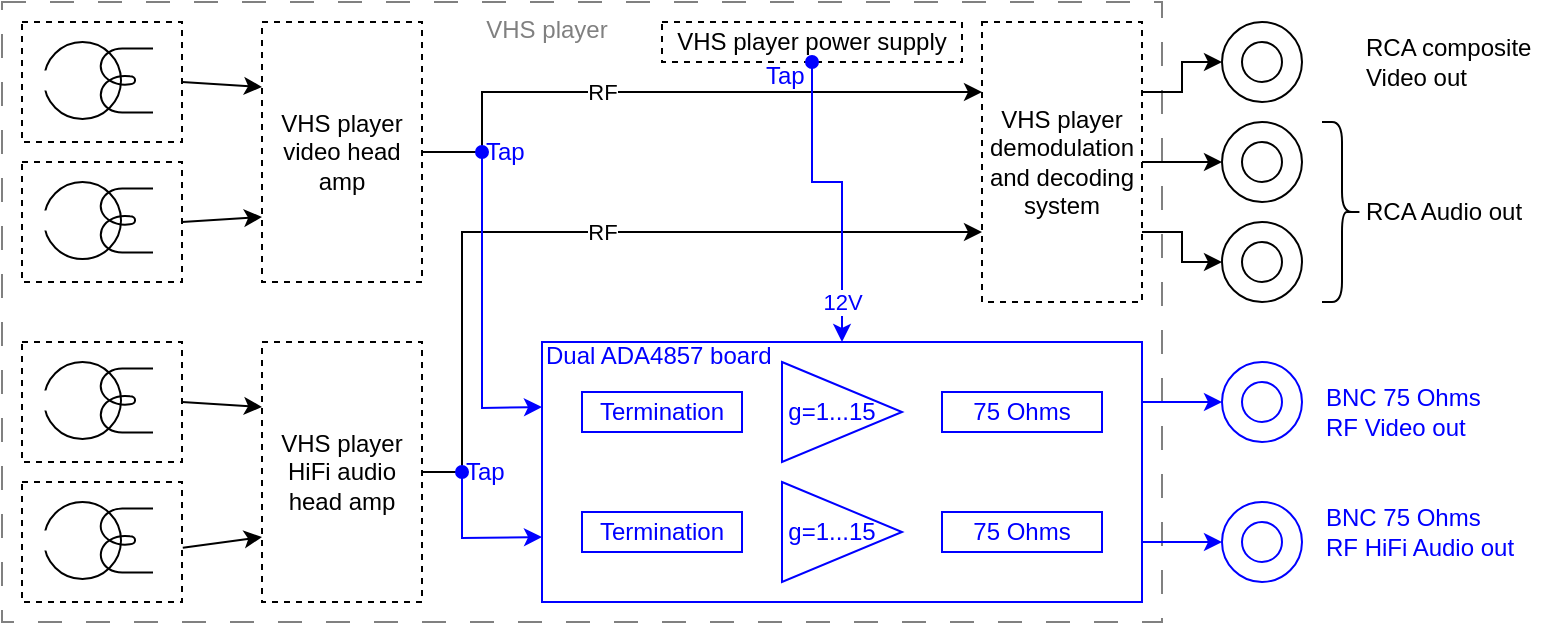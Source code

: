 <mxfile version="22.1.16" type="device">
  <diagram name="Page-1" id="p3KQRdxBeXP7UBV915tr">
    <mxGraphModel dx="1195" dy="705" grid="1" gridSize="10" guides="1" tooltips="1" connect="1" arrows="1" fold="1" page="1" pageScale="1" pageWidth="3300" pageHeight="2339" math="0" shadow="0">
      <root>
        <mxCell id="0" />
        <mxCell id="SuYl14U67chbm-75RH6X-70" value="player box" style="locked=1;" parent="0" />
        <mxCell id="SuYl14U67chbm-75RH6X-71" value="VHS player" style="rounded=0;whiteSpace=wrap;html=1;fillColor=none;dashed=1;dashPattern=12 12;align=center;verticalAlign=top;spacing=2;spacingTop=0;spacingLeft=-35;fontColor=#808080;strokeColor=#808080;" parent="SuYl14U67chbm-75RH6X-70" vertex="1">
          <mxGeometry x="470" y="310" width="580" height="310" as="geometry" />
        </mxCell>
        <mxCell id="1" style="" parent="0" />
        <mxCell id="SuYl14U67chbm-75RH6X-34" value="Dual ADA4857 board" style="rounded=0;whiteSpace=wrap;html=1;strokeColor=#0000FF;align=left;verticalAlign=top;spacingTop=-7;fontColor=#0000FF;" parent="1" vertex="1">
          <mxGeometry x="740" y="480" width="300" height="130" as="geometry" />
        </mxCell>
        <mxCell id="SuYl14U67chbm-75RH6X-6" value="" style="group" parent="1" vertex="1" connectable="0">
          <mxGeometry x="480" y="320" width="80" height="60" as="geometry" />
        </mxCell>
        <mxCell id="SuYl14U67chbm-75RH6X-2" value="" style="ellipse;whiteSpace=wrap;html=1;aspect=fixed;container=0;" parent="SuYl14U67chbm-75RH6X-6" vertex="1">
          <mxGeometry x="11" y="10" width="38.5" height="38.5" as="geometry" />
        </mxCell>
        <mxCell id="SuYl14U67chbm-75RH6X-3" value="" style="pointerEvents=1;verticalLabelPosition=bottom;shadow=0;dashed=0;align=center;html=1;verticalAlign=top;shape=mxgraph.electrical.inductors.half_inductor;rotation=-90;container=0;" parent="SuYl14U67chbm-75RH6X-6" vertex="1">
          <mxGeometry x="34.5" y="14.25" width="32" height="30" as="geometry" />
        </mxCell>
        <mxCell id="SuYl14U67chbm-75RH6X-4" value="" style="rounded=0;whiteSpace=wrap;html=1;strokeColor=none;container=0;" parent="SuYl14U67chbm-75RH6X-6" vertex="1">
          <mxGeometry x="1" y="24.25" width="30" height="10" as="geometry" />
        </mxCell>
        <mxCell id="SuYl14U67chbm-75RH6X-5" value="" style="rounded=0;whiteSpace=wrap;html=1;fillColor=none;align=left;verticalAlign=top;dashed=1;spacing=2;spacingTop=-6;" parent="SuYl14U67chbm-75RH6X-6" vertex="1">
          <mxGeometry width="80" height="60" as="geometry" />
        </mxCell>
        <mxCell id="SuYl14U67chbm-75RH6X-7" value="" style="group" parent="1" vertex="1" connectable="0">
          <mxGeometry x="480" y="390" width="80" height="60" as="geometry" />
        </mxCell>
        <mxCell id="SuYl14U67chbm-75RH6X-8" value="" style="ellipse;whiteSpace=wrap;html=1;aspect=fixed;container=0;" parent="SuYl14U67chbm-75RH6X-7" vertex="1">
          <mxGeometry x="11" y="10" width="38.5" height="38.5" as="geometry" />
        </mxCell>
        <mxCell id="SuYl14U67chbm-75RH6X-9" value="" style="pointerEvents=1;verticalLabelPosition=bottom;shadow=0;dashed=0;align=center;html=1;verticalAlign=top;shape=mxgraph.electrical.inductors.half_inductor;rotation=-90;container=0;" parent="SuYl14U67chbm-75RH6X-7" vertex="1">
          <mxGeometry x="34.5" y="14.25" width="32" height="30" as="geometry" />
        </mxCell>
        <mxCell id="SuYl14U67chbm-75RH6X-10" value="" style="rounded=0;whiteSpace=wrap;html=1;strokeColor=none;container=0;" parent="SuYl14U67chbm-75RH6X-7" vertex="1">
          <mxGeometry x="1" y="24.25" width="30" height="10" as="geometry" />
        </mxCell>
        <mxCell id="SuYl14U67chbm-75RH6X-11" value="" style="rounded=0;whiteSpace=wrap;html=1;fillColor=none;align=left;verticalAlign=top;dashed=1;spacing=2;spacingTop=-6;" parent="SuYl14U67chbm-75RH6X-7" vertex="1">
          <mxGeometry width="80" height="60" as="geometry" />
        </mxCell>
        <mxCell id="SuYl14U67chbm-75RH6X-12" value="" style="group" parent="1" vertex="1" connectable="0">
          <mxGeometry x="480" y="480" width="80" height="60" as="geometry" />
        </mxCell>
        <mxCell id="SuYl14U67chbm-75RH6X-13" value="" style="ellipse;whiteSpace=wrap;html=1;aspect=fixed;container=0;" parent="SuYl14U67chbm-75RH6X-12" vertex="1">
          <mxGeometry x="11" y="10" width="38.5" height="38.5" as="geometry" />
        </mxCell>
        <mxCell id="SuYl14U67chbm-75RH6X-14" value="" style="pointerEvents=1;verticalLabelPosition=bottom;shadow=0;dashed=0;align=center;html=1;verticalAlign=top;shape=mxgraph.electrical.inductors.half_inductor;rotation=-90;container=0;" parent="SuYl14U67chbm-75RH6X-12" vertex="1">
          <mxGeometry x="34.5" y="14.25" width="32" height="30" as="geometry" />
        </mxCell>
        <mxCell id="SuYl14U67chbm-75RH6X-15" value="" style="rounded=0;whiteSpace=wrap;html=1;strokeColor=none;container=0;" parent="SuYl14U67chbm-75RH6X-12" vertex="1">
          <mxGeometry x="1" y="24.25" width="30" height="10" as="geometry" />
        </mxCell>
        <mxCell id="SuYl14U67chbm-75RH6X-16" value="" style="rounded=0;whiteSpace=wrap;html=1;fillColor=none;align=left;verticalAlign=top;dashed=1;spacing=2;spacingTop=-6;" parent="SuYl14U67chbm-75RH6X-12" vertex="1">
          <mxGeometry width="80" height="60" as="geometry" />
        </mxCell>
        <mxCell id="SuYl14U67chbm-75RH6X-17" value="" style="group" parent="1" vertex="1" connectable="0">
          <mxGeometry x="480" y="550" width="80" height="60" as="geometry" />
        </mxCell>
        <mxCell id="SuYl14U67chbm-75RH6X-18" value="" style="ellipse;whiteSpace=wrap;html=1;aspect=fixed;container=0;" parent="SuYl14U67chbm-75RH6X-17" vertex="1">
          <mxGeometry x="11" y="10" width="38.5" height="38.5" as="geometry" />
        </mxCell>
        <mxCell id="SuYl14U67chbm-75RH6X-19" value="" style="pointerEvents=1;verticalLabelPosition=bottom;shadow=0;dashed=0;align=center;html=1;verticalAlign=top;shape=mxgraph.electrical.inductors.half_inductor;rotation=-90;container=0;" parent="SuYl14U67chbm-75RH6X-17" vertex="1">
          <mxGeometry x="34.5" y="14.25" width="32" height="30" as="geometry" />
        </mxCell>
        <mxCell id="SuYl14U67chbm-75RH6X-20" value="" style="rounded=0;whiteSpace=wrap;html=1;strokeColor=none;container=0;" parent="SuYl14U67chbm-75RH6X-17" vertex="1">
          <mxGeometry x="1" y="24.25" width="30" height="10" as="geometry" />
        </mxCell>
        <mxCell id="SuYl14U67chbm-75RH6X-21" value="" style="rounded=0;whiteSpace=wrap;html=1;fillColor=none;align=left;verticalAlign=top;dashed=1;spacing=2;spacingTop=-6;" parent="SuYl14U67chbm-75RH6X-17" vertex="1">
          <mxGeometry width="80" height="60" as="geometry" />
        </mxCell>
        <mxCell id="SuYl14U67chbm-75RH6X-22" value="VHS player&lt;br&gt;video head amp" style="rounded=0;whiteSpace=wrap;html=1;dashed=1;" parent="1" vertex="1">
          <mxGeometry x="600" y="320" width="80" height="130" as="geometry" />
        </mxCell>
        <mxCell id="SuYl14U67chbm-75RH6X-23" value="VHS player&lt;br&gt;HiFi audio head amp" style="rounded=0;whiteSpace=wrap;html=1;dashed=1;" parent="1" vertex="1">
          <mxGeometry x="600" y="480" width="80" height="130" as="geometry" />
        </mxCell>
        <mxCell id="SuYl14U67chbm-75RH6X-24" value="VHS player&lt;br&gt;demodulation and decoding system" style="rounded=0;whiteSpace=wrap;html=1;dashed=1;" parent="1" vertex="1">
          <mxGeometry x="960" y="320" width="80" height="140" as="geometry" />
        </mxCell>
        <mxCell id="SuYl14U67chbm-75RH6X-25" value="VHS player power supply" style="rounded=0;whiteSpace=wrap;html=1;dashed=1;" parent="1" vertex="1">
          <mxGeometry x="800" y="320" width="150" height="20" as="geometry" />
        </mxCell>
        <mxCell id="SuYl14U67chbm-75RH6X-28" value="" style="endArrow=classic;html=1;rounded=0;exitX=1;exitY=0.5;exitDx=0;exitDy=0;entryX=0;entryY=0.25;entryDx=0;entryDy=0;" parent="1" source="SuYl14U67chbm-75RH6X-5" target="SuYl14U67chbm-75RH6X-22" edge="1">
          <mxGeometry width="50" height="50" relative="1" as="geometry">
            <mxPoint x="640" y="500" as="sourcePoint" />
            <mxPoint x="690" y="450" as="targetPoint" />
          </mxGeometry>
        </mxCell>
        <mxCell id="SuYl14U67chbm-75RH6X-29" value="" style="endArrow=classic;html=1;rounded=0;exitX=1;exitY=0.5;exitDx=0;exitDy=0;entryX=0;entryY=0.75;entryDx=0;entryDy=0;" parent="1" source="SuYl14U67chbm-75RH6X-11" target="SuYl14U67chbm-75RH6X-22" edge="1">
          <mxGeometry width="50" height="50" relative="1" as="geometry">
            <mxPoint x="640" y="500" as="sourcePoint" />
            <mxPoint x="690" y="450" as="targetPoint" />
          </mxGeometry>
        </mxCell>
        <mxCell id="SuYl14U67chbm-75RH6X-30" value="" style="endArrow=classic;html=1;rounded=0;exitX=1;exitY=0.5;exitDx=0;exitDy=0;entryX=0;entryY=0.25;entryDx=0;entryDy=0;" parent="1" source="SuYl14U67chbm-75RH6X-16" target="SuYl14U67chbm-75RH6X-23" edge="1">
          <mxGeometry width="50" height="50" relative="1" as="geometry">
            <mxPoint x="640" y="500" as="sourcePoint" />
            <mxPoint x="690" y="450" as="targetPoint" />
          </mxGeometry>
        </mxCell>
        <mxCell id="SuYl14U67chbm-75RH6X-31" value="" style="endArrow=classic;html=1;rounded=0;exitX=1.005;exitY=0.547;exitDx=0;exitDy=0;exitPerimeter=0;entryX=0;entryY=0.75;entryDx=0;entryDy=0;" parent="1" source="SuYl14U67chbm-75RH6X-21" target="SuYl14U67chbm-75RH6X-23" edge="1">
          <mxGeometry width="50" height="50" relative="1" as="geometry">
            <mxPoint x="640" y="500" as="sourcePoint" />
            <mxPoint x="690" y="450" as="targetPoint" />
          </mxGeometry>
        </mxCell>
        <mxCell id="SuYl14U67chbm-75RH6X-32" value="RF" style="endArrow=classic;html=1;rounded=0;exitX=1;exitY=0.5;exitDx=0;exitDy=0;entryX=0;entryY=0.25;entryDx=0;entryDy=0;" parent="1" source="SuYl14U67chbm-75RH6X-22" target="SuYl14U67chbm-75RH6X-24" edge="1">
          <mxGeometry x="-0.226" width="50" height="50" relative="1" as="geometry">
            <mxPoint x="740" y="480" as="sourcePoint" />
            <mxPoint x="790" y="430" as="targetPoint" />
            <Array as="points">
              <mxPoint x="710" y="385" />
              <mxPoint x="710" y="355" />
            </Array>
            <mxPoint as="offset" />
          </mxGeometry>
        </mxCell>
        <mxCell id="SuYl14U67chbm-75RH6X-33" value="RF" style="endArrow=classic;html=1;rounded=0;exitX=1;exitY=0.5;exitDx=0;exitDy=0;entryX=0;entryY=0.75;entryDx=0;entryDy=0;" parent="1" source="SuYl14U67chbm-75RH6X-23" target="SuYl14U67chbm-75RH6X-24" edge="1">
          <mxGeometry x="0.05" width="50" height="50" relative="1" as="geometry">
            <mxPoint x="740" y="480" as="sourcePoint" />
            <mxPoint x="790" y="430" as="targetPoint" />
            <Array as="points">
              <mxPoint x="700" y="545" />
              <mxPoint x="700" y="425" />
            </Array>
            <mxPoint as="offset" />
          </mxGeometry>
        </mxCell>
        <mxCell id="SuYl14U67chbm-75RH6X-35" value="" style="endArrow=classic;html=1;rounded=0;entryX=0;entryY=0.75;entryDx=0;entryDy=0;strokeColor=#0000FF;startArrow=oval;startFill=1;" parent="1" target="SuYl14U67chbm-75RH6X-34" edge="1">
          <mxGeometry width="50" height="50" relative="1" as="geometry">
            <mxPoint x="700" y="545" as="sourcePoint" />
            <mxPoint x="890" y="470" as="targetPoint" />
            <Array as="points">
              <mxPoint x="700" y="578" />
            </Array>
          </mxGeometry>
        </mxCell>
        <mxCell id="SuYl14U67chbm-75RH6X-36" value="" style="endArrow=classic;html=1;rounded=0;entryX=0;entryY=0.25;entryDx=0;entryDy=0;strokeColor=#0000FF;startArrow=oval;startFill=1;" parent="1" target="SuYl14U67chbm-75RH6X-34" edge="1">
          <mxGeometry width="50" height="50" relative="1" as="geometry">
            <mxPoint x="710" y="385" as="sourcePoint" />
            <mxPoint x="890" y="470" as="targetPoint" />
            <Array as="points">
              <mxPoint x="710" y="513" />
            </Array>
          </mxGeometry>
        </mxCell>
        <mxCell id="SuYl14U67chbm-75RH6X-37" value="12V" style="endArrow=classic;html=1;rounded=0;exitX=0.5;exitY=1;exitDx=0;exitDy=0;entryX=0.5;entryY=0;entryDx=0;entryDy=0;strokeColor=#0000FF;fontColor=#0000FF;startArrow=oval;startFill=1;" parent="1" source="SuYl14U67chbm-75RH6X-25" target="SuYl14U67chbm-75RH6X-34" edge="1">
          <mxGeometry x="0.742" width="50" height="50" relative="1" as="geometry">
            <mxPoint x="800" y="530" as="sourcePoint" />
            <mxPoint x="850" y="480" as="targetPoint" />
            <Array as="points">
              <mxPoint x="875" y="400" />
              <mxPoint x="890" y="400" />
            </Array>
            <mxPoint as="offset" />
          </mxGeometry>
        </mxCell>
        <mxCell id="SuYl14U67chbm-75RH6X-38" value="g=1...15&amp;nbsp; &amp;nbsp;" style="triangle;whiteSpace=wrap;html=1;strokeColor=#0000FF;fontColor=#0000FF;" parent="1" vertex="1">
          <mxGeometry x="860" y="490" width="60" height="50" as="geometry" />
        </mxCell>
        <mxCell id="SuYl14U67chbm-75RH6X-42" value="Termination" style="rounded=0;whiteSpace=wrap;html=1;strokeColor=#0000FF;fontColor=#0000FF;" parent="1" vertex="1">
          <mxGeometry x="760" y="505" width="80" height="20" as="geometry" />
        </mxCell>
        <mxCell id="SuYl14U67chbm-75RH6X-43" value="Termination" style="rounded=0;whiteSpace=wrap;html=1;strokeColor=#0000FF;fontColor=#0000FF;" parent="1" vertex="1">
          <mxGeometry x="760" y="565" width="80" height="20" as="geometry" />
        </mxCell>
        <mxCell id="SuYl14U67chbm-75RH6X-44" value="g=1...15&amp;nbsp; &amp;nbsp;" style="triangle;whiteSpace=wrap;html=1;strokeColor=#0000FF;fontColor=#0000FF;" parent="1" vertex="1">
          <mxGeometry x="860" y="550" width="60" height="50" as="geometry" />
        </mxCell>
        <mxCell id="SuYl14U67chbm-75RH6X-45" value="75 Ohms" style="rounded=0;whiteSpace=wrap;html=1;strokeColor=#0000FF;fontColor=#0000FF;" parent="1" vertex="1">
          <mxGeometry x="940" y="505" width="80" height="20" as="geometry" />
        </mxCell>
        <mxCell id="SuYl14U67chbm-75RH6X-46" value="75 Ohms" style="rounded=0;whiteSpace=wrap;html=1;strokeColor=#0000FF;fontColor=#0000FF;" parent="1" vertex="1">
          <mxGeometry x="940" y="565" width="80" height="20" as="geometry" />
        </mxCell>
        <mxCell id="SuYl14U67chbm-75RH6X-48" value="" style="ellipse;whiteSpace=wrap;html=1;aspect=fixed;" parent="1" vertex="1">
          <mxGeometry x="1080" y="320" width="40" height="40" as="geometry" />
        </mxCell>
        <mxCell id="SuYl14U67chbm-75RH6X-49" value="" style="ellipse;whiteSpace=wrap;html=1;aspect=fixed;" parent="1" vertex="1">
          <mxGeometry x="1080" y="370" width="40" height="40" as="geometry" />
        </mxCell>
        <mxCell id="SuYl14U67chbm-75RH6X-50" value="" style="ellipse;whiteSpace=wrap;html=1;aspect=fixed;" parent="1" vertex="1">
          <mxGeometry x="1080" y="420" width="40" height="40" as="geometry" />
        </mxCell>
        <mxCell id="SuYl14U67chbm-75RH6X-51" value="" style="ellipse;whiteSpace=wrap;html=1;aspect=fixed;" parent="1" vertex="1">
          <mxGeometry x="1090" y="330" width="20" height="20" as="geometry" />
        </mxCell>
        <mxCell id="SuYl14U67chbm-75RH6X-52" value="" style="ellipse;whiteSpace=wrap;html=1;aspect=fixed;" parent="1" vertex="1">
          <mxGeometry x="1090" y="380" width="20" height="20" as="geometry" />
        </mxCell>
        <mxCell id="SuYl14U67chbm-75RH6X-53" value="" style="ellipse;whiteSpace=wrap;html=1;aspect=fixed;" parent="1" vertex="1">
          <mxGeometry x="1090" y="430" width="20" height="20" as="geometry" />
        </mxCell>
        <mxCell id="SuYl14U67chbm-75RH6X-54" value="" style="endArrow=classic;html=1;rounded=0;exitX=1;exitY=0.25;exitDx=0;exitDy=0;entryX=0;entryY=0.5;entryDx=0;entryDy=0;" parent="1" source="SuYl14U67chbm-75RH6X-24" target="SuYl14U67chbm-75RH6X-48" edge="1">
          <mxGeometry width="50" height="50" relative="1" as="geometry">
            <mxPoint x="1070" y="400" as="sourcePoint" />
            <mxPoint x="1120" y="350" as="targetPoint" />
            <Array as="points">
              <mxPoint x="1060" y="355" />
              <mxPoint x="1060" y="340" />
            </Array>
          </mxGeometry>
        </mxCell>
        <mxCell id="SuYl14U67chbm-75RH6X-55" value="" style="endArrow=classic;html=1;rounded=0;exitX=1;exitY=0.5;exitDx=0;exitDy=0;entryX=0;entryY=0.5;entryDx=0;entryDy=0;" parent="1" source="SuYl14U67chbm-75RH6X-24" target="SuYl14U67chbm-75RH6X-49" edge="1">
          <mxGeometry width="50" height="50" relative="1" as="geometry">
            <mxPoint x="1050" y="395" as="sourcePoint" />
            <mxPoint x="1090" y="380" as="targetPoint" />
            <Array as="points" />
          </mxGeometry>
        </mxCell>
        <mxCell id="SuYl14U67chbm-75RH6X-56" value="" style="endArrow=classic;html=1;rounded=0;exitX=1;exitY=0.75;exitDx=0;exitDy=0;entryX=0;entryY=0.5;entryDx=0;entryDy=0;" parent="1" source="SuYl14U67chbm-75RH6X-24" target="SuYl14U67chbm-75RH6X-50" edge="1">
          <mxGeometry width="50" height="50" relative="1" as="geometry">
            <mxPoint x="1050" y="400" as="sourcePoint" />
            <mxPoint x="1100" y="390" as="targetPoint" />
            <Array as="points">
              <mxPoint x="1060" y="425" />
              <mxPoint x="1060" y="440" />
            </Array>
          </mxGeometry>
        </mxCell>
        <mxCell id="SuYl14U67chbm-75RH6X-57" value="RCA composite&lt;br&gt;Video out" style="text;html=1;strokeColor=none;fillColor=none;align=left;verticalAlign=middle;whiteSpace=wrap;rounded=0;" parent="1" vertex="1">
          <mxGeometry x="1150" y="320" width="90" height="40" as="geometry" />
        </mxCell>
        <mxCell id="SuYl14U67chbm-75RH6X-59" value="RCA Audio out" style="text;html=1;strokeColor=none;fillColor=none;align=left;verticalAlign=middle;whiteSpace=wrap;rounded=0;" parent="1" vertex="1">
          <mxGeometry x="1150" y="395" width="90" height="40" as="geometry" />
        </mxCell>
        <mxCell id="SuYl14U67chbm-75RH6X-60" value="" style="shape=curlyBracket;whiteSpace=wrap;html=1;rounded=1;flipH=1;labelPosition=right;verticalLabelPosition=middle;align=left;verticalAlign=middle;" parent="1" vertex="1">
          <mxGeometry x="1130" y="370" width="20" height="90" as="geometry" />
        </mxCell>
        <mxCell id="SuYl14U67chbm-75RH6X-61" value="" style="ellipse;whiteSpace=wrap;html=1;aspect=fixed;strokeColor=#0000FF;" parent="1" vertex="1">
          <mxGeometry x="1080" y="490" width="40" height="40" as="geometry" />
        </mxCell>
        <mxCell id="SuYl14U67chbm-75RH6X-62" value="" style="ellipse;whiteSpace=wrap;html=1;aspect=fixed;strokeColor=#0000FF;" parent="1" vertex="1">
          <mxGeometry x="1090" y="500" width="20" height="20" as="geometry" />
        </mxCell>
        <mxCell id="SuYl14U67chbm-75RH6X-63" value="" style="ellipse;whiteSpace=wrap;html=1;aspect=fixed;strokeColor=#0000FF;" parent="1" vertex="1">
          <mxGeometry x="1080" y="560" width="40" height="40" as="geometry" />
        </mxCell>
        <mxCell id="SuYl14U67chbm-75RH6X-64" value="" style="ellipse;whiteSpace=wrap;html=1;aspect=fixed;strokeColor=#0000FF;" parent="1" vertex="1">
          <mxGeometry x="1090" y="570" width="20" height="20" as="geometry" />
        </mxCell>
        <mxCell id="SuYl14U67chbm-75RH6X-65" value="" style="endArrow=classic;html=1;rounded=0;exitX=1;exitY=0.25;exitDx=0;exitDy=0;entryX=0;entryY=0.5;entryDx=0;entryDy=0;strokeColor=#0000FF;" parent="1" source="SuYl14U67chbm-75RH6X-34" target="SuYl14U67chbm-75RH6X-61" edge="1">
          <mxGeometry width="50" height="50" relative="1" as="geometry">
            <mxPoint x="1180" y="535" as="sourcePoint" />
            <mxPoint x="1230" y="485" as="targetPoint" />
            <Array as="points">
              <mxPoint x="1040" y="510" />
            </Array>
          </mxGeometry>
        </mxCell>
        <mxCell id="SuYl14U67chbm-75RH6X-66" value="" style="endArrow=classic;html=1;rounded=0;exitX=1;exitY=0.75;exitDx=0;exitDy=0;entryX=0;entryY=0.5;entryDx=0;entryDy=0;strokeColor=#0000FF;" parent="1" source="SuYl14U67chbm-75RH6X-34" target="SuYl14U67chbm-75RH6X-63" edge="1">
          <mxGeometry width="50" height="50" relative="1" as="geometry">
            <mxPoint x="1050" y="523" as="sourcePoint" />
            <mxPoint x="1090" y="525" as="targetPoint" />
            <Array as="points">
              <mxPoint x="1040" y="580" />
            </Array>
          </mxGeometry>
        </mxCell>
        <mxCell id="SuYl14U67chbm-75RH6X-67" value="BNC 75 Ohms&lt;br&gt;RF Video out" style="text;html=1;strokeColor=none;fillColor=none;align=left;verticalAlign=middle;whiteSpace=wrap;rounded=0;fontColor=#0000FF;" parent="1" vertex="1">
          <mxGeometry x="1130" y="490" width="110" height="50" as="geometry" />
        </mxCell>
        <mxCell id="SuYl14U67chbm-75RH6X-68" value="BNC 75 Ohms&lt;br&gt;RF HiFi Audio out" style="text;html=1;strokeColor=none;fillColor=none;align=left;verticalAlign=middle;whiteSpace=wrap;rounded=0;fontColor=#0000FF;" parent="1" vertex="1">
          <mxGeometry x="1130" y="550" width="110" height="50" as="geometry" />
        </mxCell>
        <mxCell id="SuYl14U67chbm-75RH6X-72" value="Tap" style="text;html=1;strokeColor=none;fillColor=none;align=left;verticalAlign=middle;whiteSpace=wrap;rounded=0;fontColor=#0000FF;" parent="1" vertex="1">
          <mxGeometry x="710" y="380" width="40" height="10" as="geometry" />
        </mxCell>
        <mxCell id="SuYl14U67chbm-75RH6X-73" value="Tap" style="text;html=1;strokeColor=none;fillColor=none;align=left;verticalAlign=middle;whiteSpace=wrap;rounded=0;fontColor=#0000FF;" parent="1" vertex="1">
          <mxGeometry x="700" y="540" width="40" height="10" as="geometry" />
        </mxCell>
        <mxCell id="SuYl14U67chbm-75RH6X-74" value="Tap" style="text;html=1;strokeColor=none;fillColor=none;align=left;verticalAlign=top;whiteSpace=wrap;rounded=0;fontColor=#0000FF;spacingTop=-7;" parent="1" vertex="1">
          <mxGeometry x="850" y="340" width="40" height="10" as="geometry" />
        </mxCell>
      </root>
    </mxGraphModel>
  </diagram>
</mxfile>
